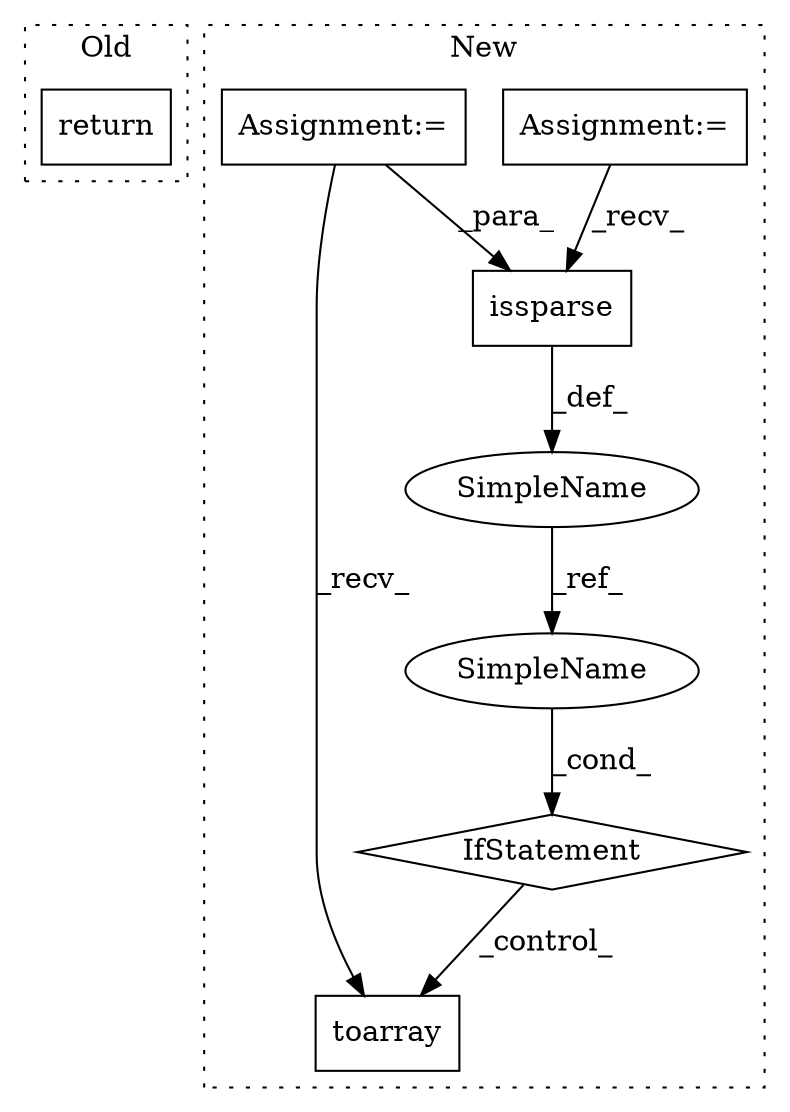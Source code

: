 digraph G {
subgraph cluster0 {
1 [label="return" a="41" s="1574" l="7" shape="box"];
label = "Old";
style="dotted";
}
subgraph cluster1 {
2 [label="toarray" a="32" s="1861" l="9" shape="box"];
3 [label="SimpleName" a="42" s="1576" l="9" shape="ellipse"];
4 [label="IfStatement" a="25" s="1732,1745" l="4,2" shape="diamond"];
5 [label="issparse" a="32" s="1599,1609" l="9,1" shape="box"];
6 [label="Assignment:=" a="7" s="1535" l="5" shape="box"];
7 [label="Assignment:=" a="7" s="1550" l="1" shape="box"];
8 [label="SimpleName" a="42" s="1736" l="9" shape="ellipse"];
label = "New";
style="dotted";
}
3 -> 8 [label="_ref_"];
4 -> 2 [label="_control_"];
5 -> 3 [label="_def_"];
6 -> 5 [label="_recv_"];
7 -> 5 [label="_para_"];
7 -> 2 [label="_recv_"];
8 -> 4 [label="_cond_"];
}